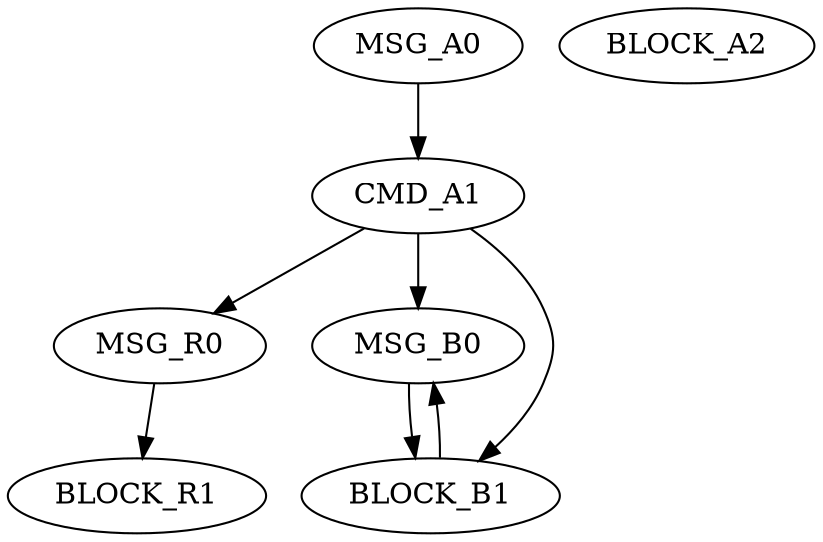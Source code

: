 digraph g {
name="Safe2RemoveExample4";
graph []
edge  [type="defdst"]
node  [cpu="0"];
//Dependency because independent is changed to incoming by resident command
  MSG_R0    [type="tmsg",  pattern="R", patentry="true", toffs  = 0, fid=1, gid=4048, evtno=2, par="0"];
  BLOCK_R1  [type="block", pattern="R", patexit="true",  tperiod=100000000, qlo="1"];
  MSG_R0 -> BLOCK_R1;

  MSG_A0    [type="tmsg",  pattern="A", patentry="true", toffs  = 0, fid=1, gid=4048, evtno=1, par="0"];
  CMD_A1    [type="flow", pattern="A", vabs="true", toffs=0, qty=1];
  BLOCK_A2  [type="block", pattern="A", patexit="true",  tperiod=100000000, qlo="1"];  
  MSG_A0 -> CMD_A1 -> MSG_B0;
  CMD_A1 -> BLOCK_B1 [type="target"]
  CMD_A1 -> MSG_R0 [type="flowdst"]


  MSG_B0    [type="tmsg",  pattern="R", patentry="true", toffs  = 0, fid=1, gid=4048, evtno=2, par="0"];
  BLOCK_B1  [type="block", pattern="R", patexit="true",  tperiod=100000000, qlo="1"];
  MSG_B0 -> BLOCK_B1 -> MSG_B0;



}
